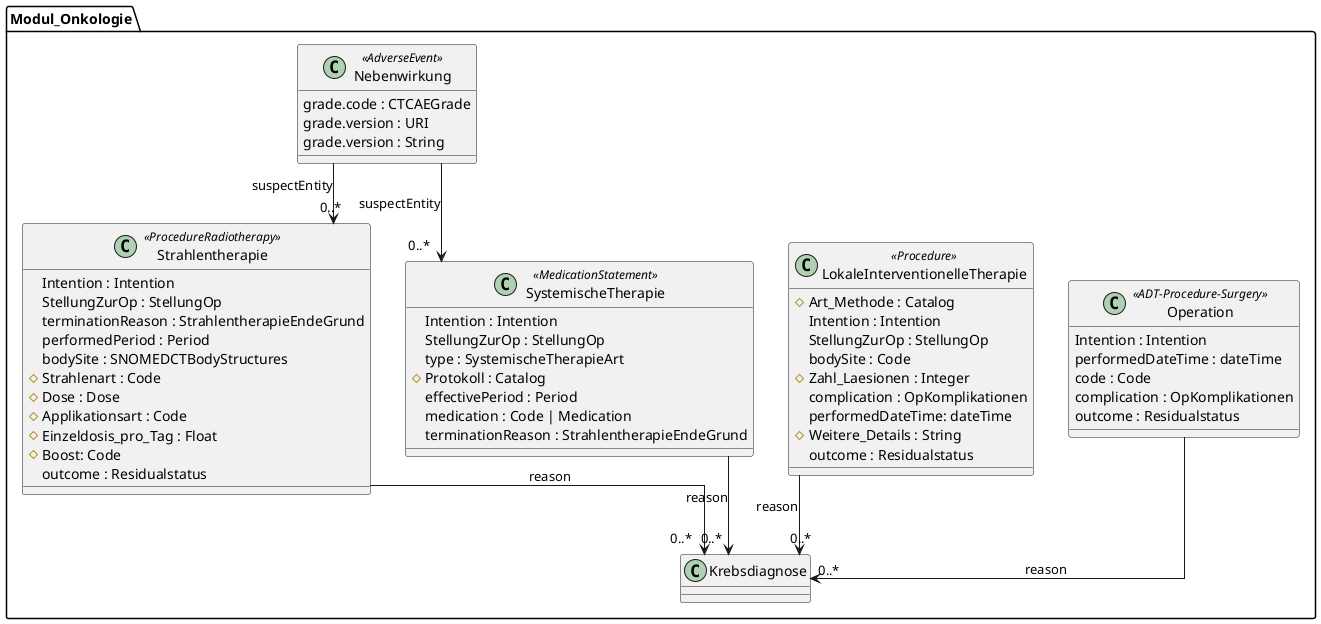 @startuml FhirModulOnkologieTherapy
skinparam linetype ortho

package Modul_Onkologie {

  class Krebsdiagnose

  class Strahlentherapie << ProcedureRadiotherapy >> {
    Intention : Intention
    StellungZurOp : StellungOp
    terminationReason : StrahlentherapieEndeGrund
    performedPeriod : Period
    bodySite : SNOMEDCTBodyStructures
    # Strahlenart : Code
    # Dose : Dose
    # Applikationsart : Code
    # Einzeldosis_pro_Tag : Float
    # Boost: Code
    outcome : Residualstatus
  }
  Strahlentherapie --> "0..*" Krebsdiagnose : reason

  class Operation << ADT-Procedure-Surgery >> {
    Intention : Intention
    performedDateTime : dateTime
    code : Code
    complication : OpKomplikationen
    outcome : Residualstatus
  }
  Operation --> "0..*" Krebsdiagnose : reason

  class LokaleInterventionelleTherapie << Procedure >> {
    # Art_Methode : Catalog
    Intention : Intention
    StellungZurOp : StellungOp
    bodySite : Code
    # Zahl_Laesionen : Integer
    complication : OpKomplikationen
    performedDateTime: dateTime
    # Weitere_Details : String
    outcome : Residualstatus
  }
  LokaleInterventionelleTherapie --> "0..*" Krebsdiagnose : reason

  class SystemischeTherapie << MedicationStatement >> {
    Intention : Intention
    StellungZurOp : StellungOp
    type : SystemischeTherapieArt
    # Protokoll : Catalog
    effectivePeriod : Period
    medication : Code | Medication
    terminationReason : StrahlentherapieEndeGrund
  }
  SystemischeTherapie --> "0..*" Krebsdiagnose : reason

  class Nebenwirkung << AdverseEvent >> {
    grade.code : CTCAEGrade
    grade.version : URI
    grade.version : String
  }
  Nebenwirkung --> "0..*" Strahlentherapie : suspectEntity
  Nebenwirkung --> "0..*" SystemischeTherapie : suspectEntity

}

@enduml
